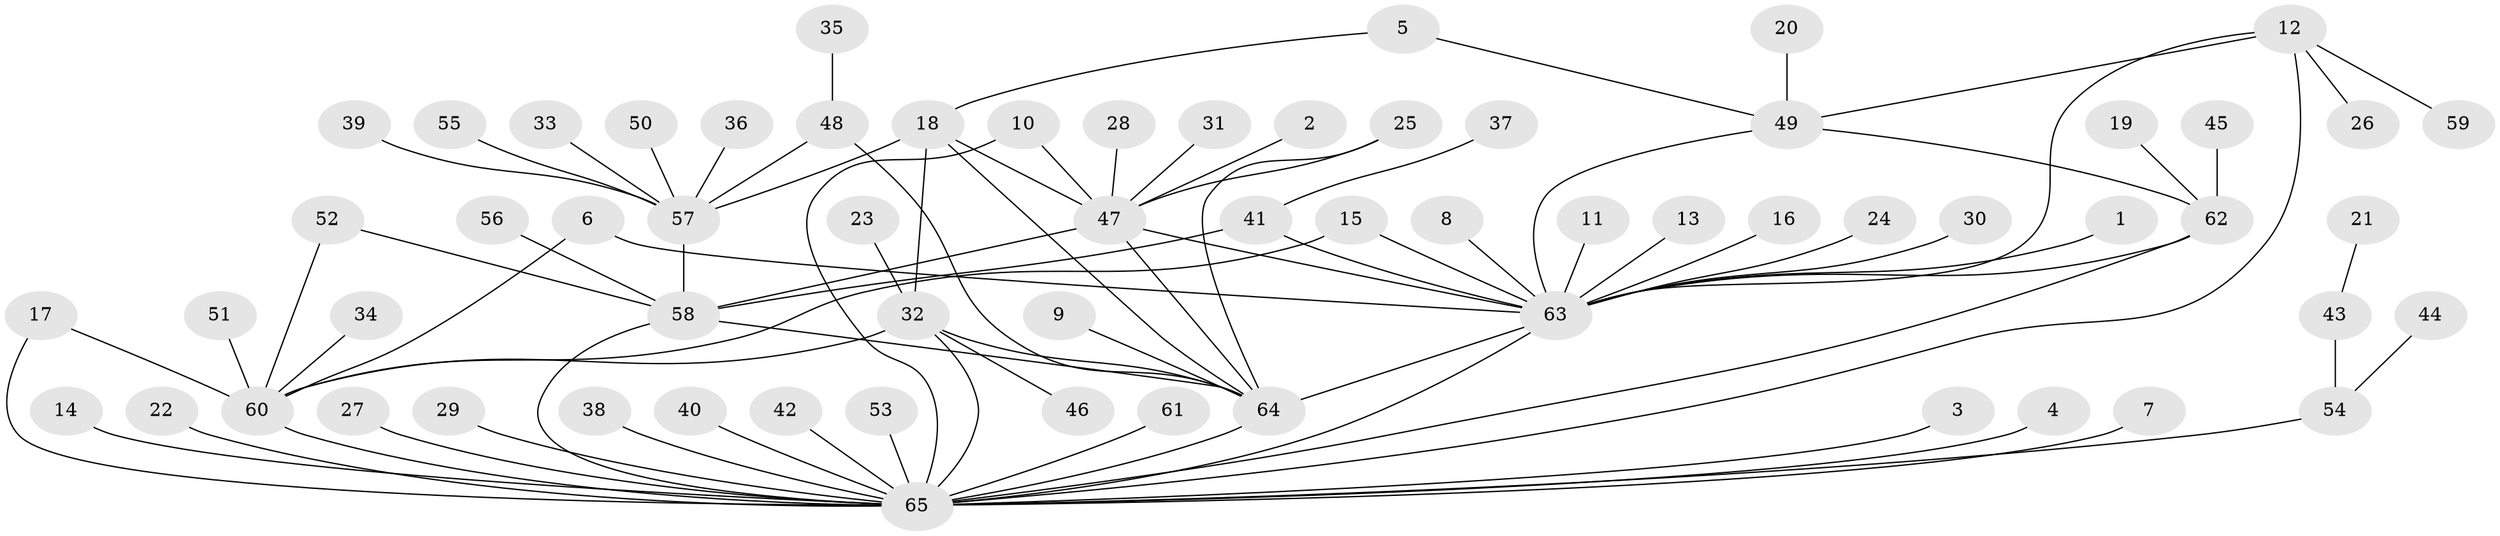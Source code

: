 // original degree distribution, {18: 0.007751937984496124, 1: 0.5348837209302325, 7: 0.015503875968992248, 3: 0.08527131782945736, 11: 0.007751937984496124, 5: 0.046511627906976744, 22: 0.007751937984496124, 8: 0.015503875968992248, 2: 0.21705426356589147, 4: 0.046511627906976744, 10: 0.007751937984496124, 9: 0.007751937984496124}
// Generated by graph-tools (version 1.1) at 2025/49/03/09/25 03:49:57]
// undirected, 65 vertices, 86 edges
graph export_dot {
graph [start="1"]
  node [color=gray90,style=filled];
  1;
  2;
  3;
  4;
  5;
  6;
  7;
  8;
  9;
  10;
  11;
  12;
  13;
  14;
  15;
  16;
  17;
  18;
  19;
  20;
  21;
  22;
  23;
  24;
  25;
  26;
  27;
  28;
  29;
  30;
  31;
  32;
  33;
  34;
  35;
  36;
  37;
  38;
  39;
  40;
  41;
  42;
  43;
  44;
  45;
  46;
  47;
  48;
  49;
  50;
  51;
  52;
  53;
  54;
  55;
  56;
  57;
  58;
  59;
  60;
  61;
  62;
  63;
  64;
  65;
  1 -- 63 [weight=1.0];
  2 -- 47 [weight=1.0];
  3 -- 65 [weight=1.0];
  4 -- 65 [weight=1.0];
  5 -- 18 [weight=1.0];
  5 -- 49 [weight=1.0];
  6 -- 60 [weight=1.0];
  6 -- 63 [weight=1.0];
  7 -- 65 [weight=1.0];
  8 -- 63 [weight=1.0];
  9 -- 64 [weight=1.0];
  10 -- 47 [weight=1.0];
  10 -- 65 [weight=1.0];
  11 -- 63 [weight=1.0];
  12 -- 26 [weight=1.0];
  12 -- 49 [weight=1.0];
  12 -- 59 [weight=1.0];
  12 -- 63 [weight=1.0];
  12 -- 65 [weight=1.0];
  13 -- 63 [weight=1.0];
  14 -- 65 [weight=1.0];
  15 -- 60 [weight=1.0];
  15 -- 63 [weight=1.0];
  16 -- 63 [weight=1.0];
  17 -- 60 [weight=1.0];
  17 -- 65 [weight=1.0];
  18 -- 32 [weight=1.0];
  18 -- 47 [weight=1.0];
  18 -- 57 [weight=1.0];
  18 -- 64 [weight=1.0];
  19 -- 62 [weight=1.0];
  20 -- 49 [weight=1.0];
  21 -- 43 [weight=1.0];
  22 -- 65 [weight=1.0];
  23 -- 32 [weight=1.0];
  24 -- 63 [weight=1.0];
  25 -- 47 [weight=1.0];
  25 -- 64 [weight=1.0];
  27 -- 65 [weight=1.0];
  28 -- 47 [weight=1.0];
  29 -- 65 [weight=1.0];
  30 -- 63 [weight=1.0];
  31 -- 47 [weight=1.0];
  32 -- 46 [weight=1.0];
  32 -- 60 [weight=1.0];
  32 -- 64 [weight=1.0];
  32 -- 65 [weight=1.0];
  33 -- 57 [weight=1.0];
  34 -- 60 [weight=1.0];
  35 -- 48 [weight=1.0];
  36 -- 57 [weight=1.0];
  37 -- 41 [weight=1.0];
  38 -- 65 [weight=1.0];
  39 -- 57 [weight=1.0];
  40 -- 65 [weight=1.0];
  41 -- 58 [weight=1.0];
  41 -- 63 [weight=1.0];
  42 -- 65 [weight=1.0];
  43 -- 54 [weight=1.0];
  44 -- 54 [weight=1.0];
  45 -- 62 [weight=1.0];
  47 -- 58 [weight=1.0];
  47 -- 63 [weight=1.0];
  47 -- 64 [weight=1.0];
  48 -- 57 [weight=1.0];
  48 -- 64 [weight=1.0];
  49 -- 62 [weight=1.0];
  49 -- 63 [weight=1.0];
  50 -- 57 [weight=1.0];
  51 -- 60 [weight=1.0];
  52 -- 58 [weight=1.0];
  52 -- 60 [weight=1.0];
  53 -- 65 [weight=1.0];
  54 -- 65 [weight=1.0];
  55 -- 57 [weight=1.0];
  56 -- 58 [weight=1.0];
  57 -- 58 [weight=1.0];
  58 -- 64 [weight=1.0];
  58 -- 65 [weight=1.0];
  60 -- 65 [weight=2.0];
  61 -- 65 [weight=1.0];
  62 -- 63 [weight=1.0];
  62 -- 65 [weight=1.0];
  63 -- 64 [weight=1.0];
  63 -- 65 [weight=1.0];
  64 -- 65 [weight=2.0];
}
